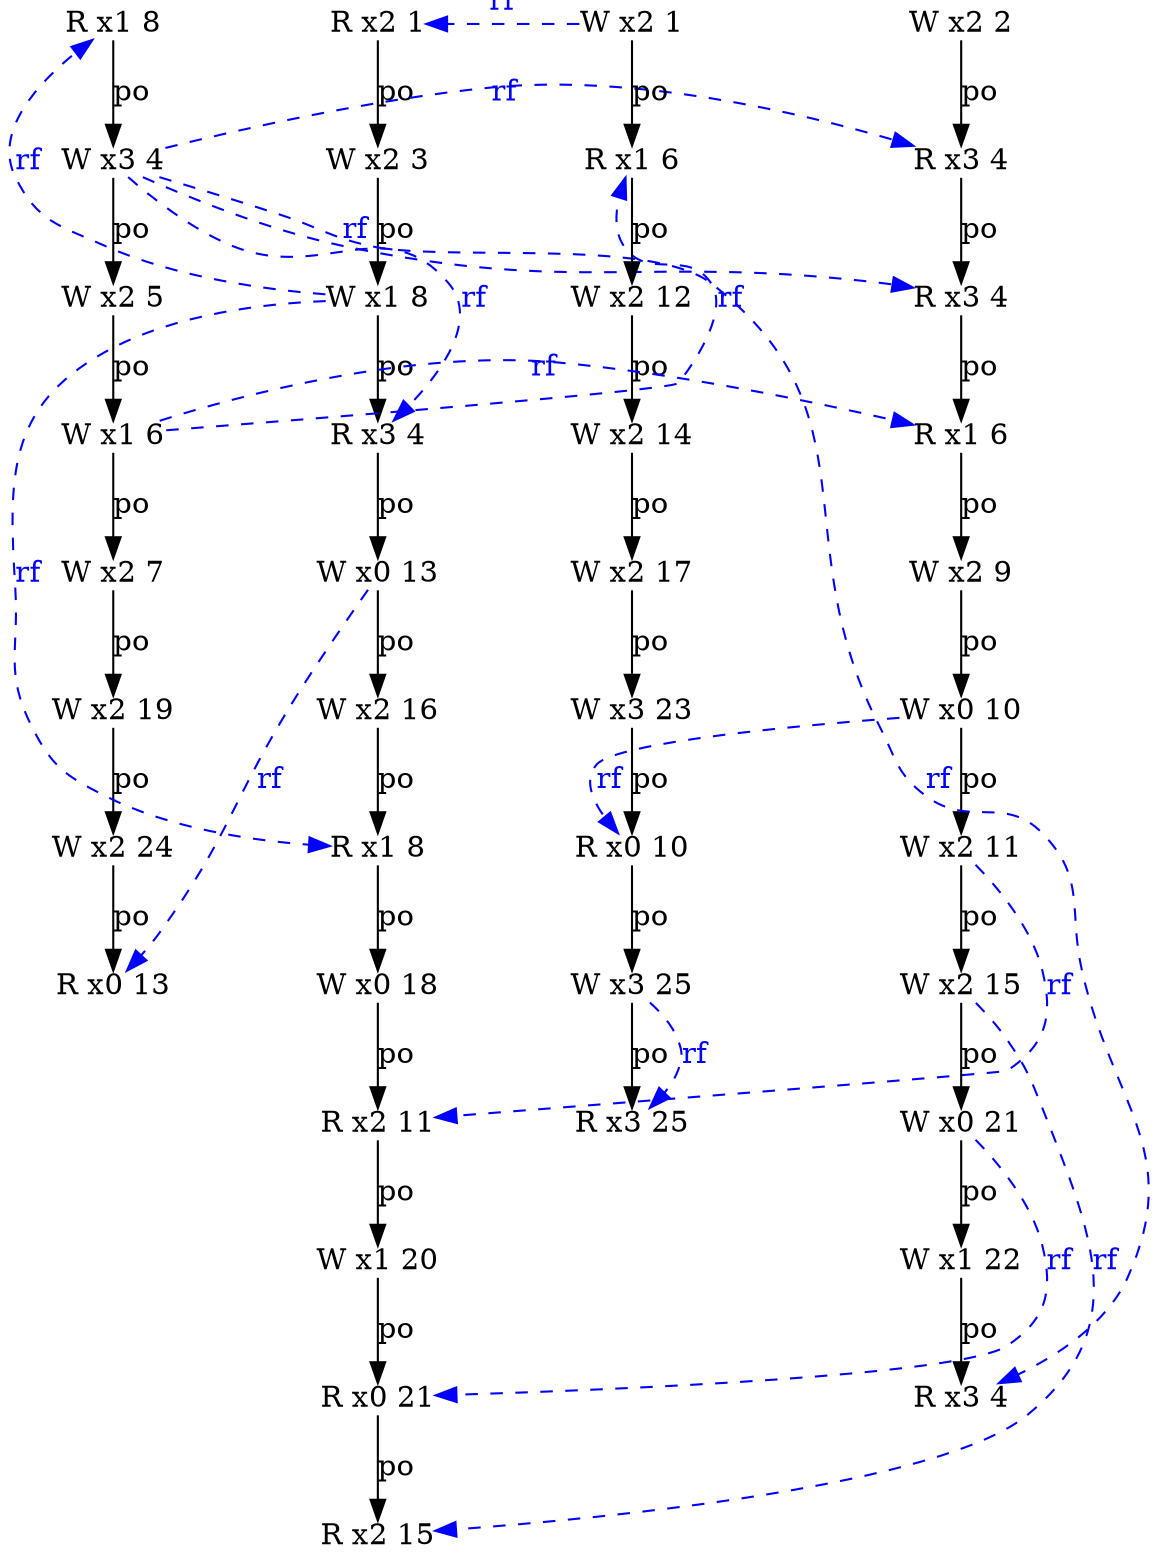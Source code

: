 digraph g {
  n0_4 [type=W,loc=2,th=0,idx=4,label="W x2 17",pos="0,-4!",shape=plain];
  n2_7 [type=W,loc=0,th=2,idx=7,label="W x0 18",pos="2,-7!",shape=plain];
  n0_7 [type=W,loc=3,th=0,idx=7,label="W x3 25",pos="0,-7!",shape=plain];
  n0_5 [type=W,loc=3,th=0,idx=5,label="W x3 23",pos="0,-5!",shape=plain];
  n3_5 [type=W,loc=0,th=3,idx=5,label="W x0 10",pos="3,-5!",shape=plain];
  n2_5 [type=W,loc=2,th=2,idx=5,label="W x2 16",pos="2,-5!",shape=plain];
  n2_6 [type=R,loc=1,th=2,idx=6,label="R x1 8",pos="2,-6!",shape=plain];
  n1_5 [type=W,loc=2,th=1,idx=5,label="W x2 19",pos="1,-5!",shape=plain];
  n0_6 [type=R,loc=0,th=0,idx=6,label="R x0 10",pos="0,-6!",shape=plain];
  n1_4 [type=W,loc=2,th=1,idx=4,label="W x2 7",pos="1,-4!",shape=plain];
  n3_4 [type=W,loc=2,th=3,idx=4,label="W x2 9",pos="3,-4!",shape=plain];
  n1_7 [type=R,loc=0,th=1,idx=7,label="R x0 13",pos="1,-7!",shape=plain];
  n3_9 [type=W,loc=1,th=3,idx=9,label="W x1 22",pos="3,-9!",shape=plain];
  n3_6 [type=W,loc=2,th=3,idx=6,label="W x2 11",pos="3,-6!",shape=plain];
  n2_2 [type=W,loc=1,th=2,idx=2,label="W x1 8",pos="2,-2!",shape=plain];
  n3_8 [type=W,loc=0,th=3,idx=8,label="W x0 21",pos="3,-8!",shape=plain];
  n0_2 [type=W,loc=2,th=0,idx=2,label="W x2 12",pos="0,-2!",shape=plain];
  n2_10 [type=R,loc=0,th=2,idx=10,label="R x0 21",pos="2,-10!",shape=plain];
  n3_0 [type=W,loc=2,th=3,idx=0,label="W x2 2",pos="3,0!",shape=plain];
  n1_0 [type=R,loc=1,th=1,idx=0,label="R x1 8",pos="1,0!",shape=plain];
  n2_9 [type=W,loc=1,th=2,idx=9,label="W x1 20",pos="2,-9!",shape=plain];
  n2_0 [type=R,loc=2,th=2,idx=0,label="R x2 1",pos="2,0!",shape=plain];
  n3_7 [type=W,loc=2,th=3,idx=7,label="W x2 15",pos="3,-7!",shape=plain];
  n0_8 [type=R,loc=3,th=0,idx=8,label="R x3 25",pos="0,-8!",shape=plain];
  n0_3 [type=W,loc=2,th=0,idx=3,label="W x2 14",pos="0,-3!",shape=plain];
  n2_8 [type=R,loc=2,th=2,idx=8,label="R x2 11",pos="2,-8!",shape=plain];
  n1_2 [type=W,loc=2,th=1,idx=2,label="W x2 5",pos="1,-2!",shape=plain];
  n1_6 [type=W,loc=2,th=1,idx=6,label="W x2 24",pos="1,-6!",shape=plain];
  n2_11 [type=R,loc=2,th=2,idx=11,label="R x2 15",pos="2,-11!",shape=plain];
  n2_3 [type=R,loc=3,th=2,idx=3,label="R x3 4",pos="2,-3!",shape=plain];
  n2_1 [type=W,loc=2,th=2,idx=1,label="W x2 3",pos="2,-1!",shape=plain];
  n3_2 [type=R,loc=3,th=3,idx=2,label="R x3 4",pos="3,-2!",shape=plain];
  n3_3 [type=R,loc=1,th=3,idx=3,label="R x1 6",pos="3,-3!",shape=plain];
  n2_4 [type=W,loc=0,th=2,idx=4,label="W x0 13",pos="2,-4!",shape=plain];
  n1_3 [type=W,loc=1,th=1,idx=3,label="W x1 6",pos="1,-3!",shape=plain];
  n1_1 [type=W,loc=3,th=1,idx=1,label="W x3 4",pos="1,-1!",shape=plain];
  n3_1 [type=R,loc=3,th=3,idx=1,label="R x3 4",pos="3,-1!",shape=plain];
  n3_10 [type=R,loc=3,th=3,idx=10,label="R x3 4",pos="3,-10!",shape=plain];
  n0_0 [type=W,loc=2,th=0,idx=0,label="W x2 1",pos="0,0!",shape=plain];
  n0_1 [type=R,loc=1,th=0,idx=1,label="R x1 6",pos="0,-1!",shape=plain];
  n2_3 -> n2_4 [label="po"];
  n2_8 -> n2_9 [label="po"];
  n0_2 -> n0_3 [label="po"];
  n1_6 -> n1_7 [label="po"];
  n0_3 -> n0_4 [label="po"];
  n0_4 -> n0_5 [label="po"];
  n1_3 -> n1_4 [label="po"];
  n2_0 -> n2_1 [label="po"];
  n3_5 -> n3_6 [label="po"];
  n1_2 -> n1_3 [label="po"];
  n3_2 -> n3_3 [label="po"];
  n3_7 -> n3_8 [label="po"];
  n3_4 -> n3_5 [label="po"];
  n0_5 -> n0_6 [label="po"];
  n1_5 -> n1_6 [label="po"];
  n2_2 -> n2_3 [label="po"];
  n0_0 -> n0_1 [label="po"];
  n0_7 -> n0_8 [label="po"];
  n3_8 -> n3_9 [label="po"];
  n2_5 -> n2_6 [label="po"];
  n3_9 -> n3_10 [label="po"];
  n2_6 -> n2_7 [label="po"];
  n0_1 -> n0_2 [label="po"];
  n2_10 -> n2_11 [label="po"];
  n2_4 -> n2_5 [label="po"];
  n2_7 -> n2_8 [label="po"];
  n1_0 -> n1_1 [label="po"];
  n3_1 -> n3_2 [label="po"];
  n3_0 -> n3_1 [label="po"];
  n3_6 -> n3_7 [label="po"];
  n2_9 -> n2_10 [label="po"];
  n2_1 -> n2_2 [label="po"];
  n1_1 -> n1_2 [label="po"];
  n1_4 -> n1_5 [label="po"];
  n0_6 -> n0_7 [label="po"];
  n3_3 -> n3_4 [label="po"];
  n0_0 -> n2_0 [from_th=0,to_th=2,from_idx=0,to_idx=0,constraint=false,style=dashed,label="rf",fontcolor=blue,color=blue];
  n1_1 -> n2_3 [from_th=1,to_th=2,from_idx=1,to_idx=3,constraint=false,style=dashed,label="rf",fontcolor=blue,color=blue];
  n1_1 -> n3_2 [from_th=1,to_th=3,from_idx=1,to_idx=2,constraint=false,style=dashed,label="rf",fontcolor=blue,color=blue];
  n2_2 -> n1_0 [from_th=2,to_th=1,from_idx=2,to_idx=0,constraint=false,style=dashed,label="rf",fontcolor=blue,color=blue];
  n3_5 -> n0_6 [from_th=3,to_th=0,from_idx=5,to_idx=6,constraint=false,style=dashed,label="rf",fontcolor=blue,color=blue];
  n1_1 -> n3_10 [from_th=1,to_th=3,from_idx=1,to_idx=10,constraint=false,style=dashed,label="rf",fontcolor=blue,color=blue];
  n1_3 -> n0_1 [from_th=1,to_th=0,from_idx=3,to_idx=1,constraint=false,style=dashed,label="rf",fontcolor=blue,color=blue];
  n3_7 -> n2_11 [from_th=3,to_th=2,from_idx=7,to_idx=11,constraint=false,style=dashed,label="rf",fontcolor=blue,color=blue];
  n1_1 -> n3_1 [from_th=1,to_th=3,from_idx=1,to_idx=1,constraint=false,style=dashed,label="rf",fontcolor=blue,color=blue];
  n1_3 -> n3_3 [from_th=1,to_th=3,from_idx=3,to_idx=3,constraint=false,style=dashed,label="rf",fontcolor=blue,color=blue];
  n0_7 -> n0_8 [from_th=0,to_th=0,from_idx=7,to_idx=8,constraint=false,style=dashed,label="rf",fontcolor=blue,color=blue];
  n3_8 -> n2_10 [from_th=3,to_th=2,from_idx=8,to_idx=10,constraint=false,style=dashed,label="rf",fontcolor=blue,color=blue];
  n3_6 -> n2_8 [from_th=3,to_th=2,from_idx=6,to_idx=8,constraint=false,style=dashed,label="rf",fontcolor=blue,color=blue];
  n2_4 -> n1_7 [from_th=2,to_th=1,from_idx=4,to_idx=7,constraint=false,style=dashed,label="rf",fontcolor=blue,color=blue];
  n2_2 -> n2_6 [from_th=2,to_th=2,from_idx=2,to_idx=6,constraint=false,style=dashed,label="rf",fontcolor=blue,color=blue];
}
